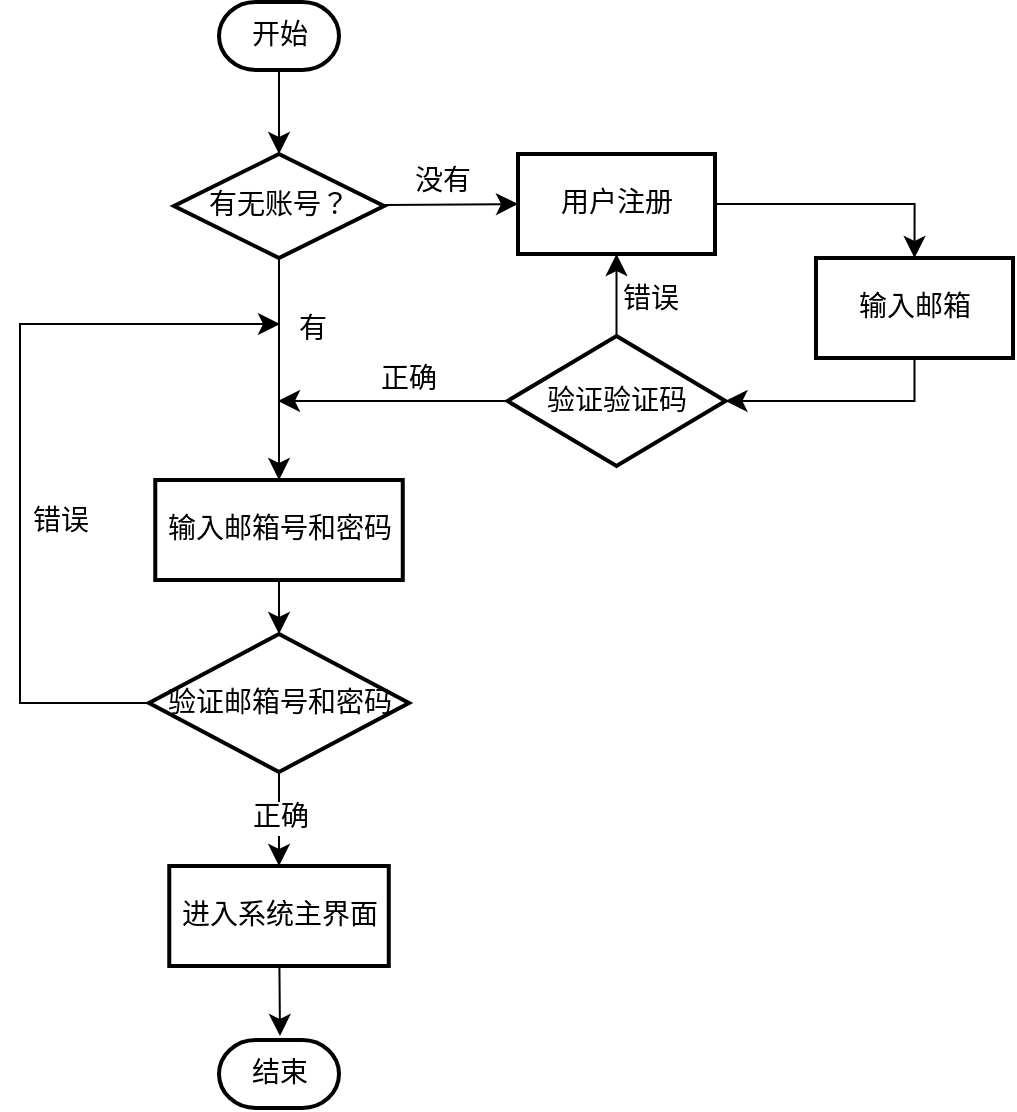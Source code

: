 <mxfile version="26.2.9">
  <diagram name="第 1 页" id="DEQJIB_DDu9PdUa7HAsH">
    <mxGraphModel dx="673" dy="818" grid="0" gridSize="10" guides="1" tooltips="1" connect="1" arrows="1" fold="1" page="1" pageScale="1" pageWidth="827" pageHeight="1169" math="0" shadow="0">
      <root>
        <mxCell id="0" />
        <mxCell id="1" parent="0" />
        <mxCell id="Obxem9QdHJMdWHJw-zHc-8" style="edgeStyle=none;curved=1;rounded=0;orthogonalLoop=1;jettySize=auto;html=1;entryX=0;entryY=0.5;entryDx=0;entryDy=0;startSize=8;endSize=8;fontFamily=宋体;fontSize=14;fontStyle=0" edge="1" parent="1" source="Obxem9QdHJMdWHJw-zHc-2" target="Obxem9QdHJMdWHJw-zHc-6">
          <mxGeometry relative="1" as="geometry" />
        </mxCell>
        <mxCell id="Obxem9QdHJMdWHJw-zHc-9" value="没有" style="edgeLabel;html=1;align=center;verticalAlign=middle;resizable=0;points=[];fontFamily=宋体;fontSize=14;fontStyle=0" vertex="1" connectable="0" parent="Obxem9QdHJMdWHJw-zHc-8">
          <mxGeometry x="-0.104" y="3" relative="1" as="geometry">
            <mxPoint x="-1" y="-9" as="offset" />
          </mxGeometry>
        </mxCell>
        <mxCell id="Obxem9QdHJMdWHJw-zHc-26" style="edgeStyle=none;curved=1;rounded=0;orthogonalLoop=1;jettySize=auto;html=1;entryX=0.5;entryY=0;entryDx=0;entryDy=0;startSize=8;endSize=8;fontFamily=宋体;fontSize=14;fontStyle=0" edge="1" parent="1" source="Obxem9QdHJMdWHJw-zHc-2" target="Obxem9QdHJMdWHJw-zHc-25">
          <mxGeometry relative="1" as="geometry" />
        </mxCell>
        <mxCell id="Obxem9QdHJMdWHJw-zHc-28" value="有" style="edgeLabel;html=1;align=center;verticalAlign=middle;resizable=0;points=[];fontFamily=宋体;fontSize=14;fontStyle=0" vertex="1" connectable="0" parent="Obxem9QdHJMdWHJw-zHc-26">
          <mxGeometry x="-0.009" y="2" relative="1" as="geometry">
            <mxPoint x="14" y="-19" as="offset" />
          </mxGeometry>
        </mxCell>
        <mxCell id="Obxem9QdHJMdWHJw-zHc-2" value="有无账号？" style="strokeWidth=2;html=1;shape=mxgraph.flowchart.decision;whiteSpace=wrap;fontFamily=宋体;fontSize=14;fontStyle=0" vertex="1" parent="1">
          <mxGeometry x="147" y="130" width="105" height="52" as="geometry" />
        </mxCell>
        <mxCell id="Obxem9QdHJMdWHJw-zHc-3" value="开始" style="strokeWidth=2;html=1;shape=mxgraph.flowchart.terminator;whiteSpace=wrap;fontFamily=宋体;fontSize=14;fontStyle=0" vertex="1" parent="1">
          <mxGeometry x="169.5" y="54" width="60" height="34" as="geometry" />
        </mxCell>
        <mxCell id="Obxem9QdHJMdWHJw-zHc-47" style="edgeStyle=orthogonalEdgeStyle;rounded=0;orthogonalLoop=1;jettySize=auto;html=1;entryX=0.5;entryY=0;entryDx=0;entryDy=0;startSize=8;endSize=8;fontSize=14;fontFamily=宋体;" edge="1" parent="1" source="Obxem9QdHJMdWHJw-zHc-6" target="Obxem9QdHJMdWHJw-zHc-15">
          <mxGeometry relative="1" as="geometry" />
        </mxCell>
        <mxCell id="Obxem9QdHJMdWHJw-zHc-6" value="用户注册" style="rounded=0;whiteSpace=wrap;html=1;absoluteArcSize=1;arcSize=14;strokeWidth=2;fontFamily=宋体;fontStyle=0;fontSize=14;" vertex="1" parent="1">
          <mxGeometry x="319" y="130" width="98.5" height="50" as="geometry" />
        </mxCell>
        <mxCell id="Obxem9QdHJMdWHJw-zHc-7" style="edgeStyle=none;curved=1;rounded=0;orthogonalLoop=1;jettySize=auto;html=1;entryX=0.5;entryY=0;entryDx=0;entryDy=0;entryPerimeter=0;startSize=8;endSize=8;fontFamily=宋体;fontSize=14;fontStyle=0" edge="1" parent="1" source="Obxem9QdHJMdWHJw-zHc-3" target="Obxem9QdHJMdWHJw-zHc-2">
          <mxGeometry relative="1" as="geometry" />
        </mxCell>
        <mxCell id="Obxem9QdHJMdWHJw-zHc-15" value="输入邮箱" style="rounded=0;whiteSpace=wrap;html=1;absoluteArcSize=1;arcSize=14;strokeWidth=2;fontFamily=宋体;fontSize=14;fontStyle=0" vertex="1" parent="1">
          <mxGeometry x="468" y="182" width="98.5" height="50" as="geometry" />
        </mxCell>
        <mxCell id="Obxem9QdHJMdWHJw-zHc-25" value="输入邮箱号和密码" style="rounded=0;whiteSpace=wrap;html=1;absoluteArcSize=1;arcSize=14;strokeWidth=2;fontFamily=宋体;fontStyle=0;fontSize=14;" vertex="1" parent="1">
          <mxGeometry x="137.63" y="293" width="123.75" height="50" as="geometry" />
        </mxCell>
        <mxCell id="Obxem9QdHJMdWHJw-zHc-37" value="正确" style="edgeStyle=none;curved=1;rounded=0;orthogonalLoop=1;jettySize=auto;html=1;entryX=0.5;entryY=0;entryDx=0;entryDy=0;startSize=8;endSize=8;fontFamily=宋体;fontSize=14;fontStyle=0" edge="1" parent="1" source="Obxem9QdHJMdWHJw-zHc-29" target="Obxem9QdHJMdWHJw-zHc-36">
          <mxGeometry relative="1" as="geometry" />
        </mxCell>
        <mxCell id="Obxem9QdHJMdWHJw-zHc-54" style="edgeStyle=orthogonalEdgeStyle;rounded=0;orthogonalLoop=1;jettySize=auto;html=1;exitX=0;exitY=0.5;exitDx=0;exitDy=0;exitPerimeter=0;startSize=8;endSize=8;fontSize=14;fontFamily=宋体;" edge="1" parent="1" source="Obxem9QdHJMdWHJw-zHc-29">
          <mxGeometry relative="1" as="geometry">
            <mxPoint x="200" y="215" as="targetPoint" />
            <Array as="points">
              <mxPoint x="70" y="405" />
              <mxPoint x="70" y="215" />
            </Array>
          </mxGeometry>
        </mxCell>
        <mxCell id="Obxem9QdHJMdWHJw-zHc-55" value="错误" style="edgeLabel;html=1;align=center;verticalAlign=middle;resizable=0;points=[];fontFamily=宋体;fontSize=14;" vertex="1" connectable="0" parent="Obxem9QdHJMdWHJw-zHc-54">
          <mxGeometry x="-0.146" relative="1" as="geometry">
            <mxPoint x="20" y="9" as="offset" />
          </mxGeometry>
        </mxCell>
        <mxCell id="Obxem9QdHJMdWHJw-zHc-29" value="验证邮箱号和密码" style="strokeWidth=2;html=1;shape=mxgraph.flowchart.decision;whiteSpace=wrap;fontFamily=宋体;fontSize=14;fontStyle=0" vertex="1" parent="1">
          <mxGeometry x="134.5" y="370" width="130" height="69" as="geometry" />
        </mxCell>
        <mxCell id="Obxem9QdHJMdWHJw-zHc-30" style="edgeStyle=none;curved=1;rounded=0;orthogonalLoop=1;jettySize=auto;html=1;entryX=0.5;entryY=0;entryDx=0;entryDy=0;entryPerimeter=0;startSize=8;endSize=8;fontFamily=宋体;fontSize=14;fontStyle=0" edge="1" parent="1" source="Obxem9QdHJMdWHJw-zHc-25" target="Obxem9QdHJMdWHJw-zHc-29">
          <mxGeometry relative="1" as="geometry" />
        </mxCell>
        <mxCell id="Obxem9QdHJMdWHJw-zHc-36" value="进入系统主界面" style="rounded=0;whiteSpace=wrap;html=1;absoluteArcSize=1;arcSize=14;strokeWidth=2;fontFamily=宋体;fontStyle=0;fontSize=14;" vertex="1" parent="1">
          <mxGeometry x="144.63" y="486" width="109.75" height="50" as="geometry" />
        </mxCell>
        <mxCell id="Obxem9QdHJMdWHJw-zHc-39" style="edgeStyle=none;curved=1;rounded=0;orthogonalLoop=1;jettySize=auto;html=1;startSize=8;endSize=8;fontFamily=宋体;fontSize=14;fontStyle=0" edge="1" parent="1" source="Obxem9QdHJMdWHJw-zHc-36">
          <mxGeometry relative="1" as="geometry">
            <mxPoint x="200" y="571" as="targetPoint" />
          </mxGeometry>
        </mxCell>
        <mxCell id="Obxem9QdHJMdWHJw-zHc-40" value="结束" style="strokeWidth=2;html=1;shape=mxgraph.flowchart.terminator;whiteSpace=wrap;fontFamily=宋体;fontSize=14;fontStyle=0" vertex="1" parent="1">
          <mxGeometry x="169.5" y="573" width="60" height="34" as="geometry" />
        </mxCell>
        <mxCell id="Obxem9QdHJMdWHJw-zHc-49" value="" style="edgeStyle=none;curved=1;rounded=0;orthogonalLoop=1;jettySize=auto;html=1;startSize=8;endSize=8;fontSize=14;fontFamily=宋体;" edge="1" parent="1" source="Obxem9QdHJMdWHJw-zHc-46" target="Obxem9QdHJMdWHJw-zHc-6">
          <mxGeometry relative="1" as="geometry" />
        </mxCell>
        <mxCell id="Obxem9QdHJMdWHJw-zHc-50" value="错误" style="edgeLabel;html=1;align=center;verticalAlign=middle;resizable=0;points=[];fontFamily=宋体;fontSize=14;" vertex="1" connectable="0" parent="Obxem9QdHJMdWHJw-zHc-49">
          <mxGeometry x="-0.073" y="-3" relative="1" as="geometry">
            <mxPoint x="13" y="1" as="offset" />
          </mxGeometry>
        </mxCell>
        <mxCell id="Obxem9QdHJMdWHJw-zHc-51" style="edgeStyle=none;curved=1;rounded=0;orthogonalLoop=1;jettySize=auto;html=1;startSize=8;endSize=8;fontSize=14;fontFamily=宋体;" edge="1" parent="1" source="Obxem9QdHJMdWHJw-zHc-46">
          <mxGeometry relative="1" as="geometry">
            <mxPoint x="199" y="253.5" as="targetPoint" />
          </mxGeometry>
        </mxCell>
        <mxCell id="Obxem9QdHJMdWHJw-zHc-52" value="正确" style="edgeLabel;html=1;align=center;verticalAlign=middle;resizable=0;points=[];fontFamily=宋体;fontSize=14;" vertex="1" connectable="0" parent="Obxem9QdHJMdWHJw-zHc-51">
          <mxGeometry x="0.006" y="1" relative="1" as="geometry">
            <mxPoint x="7" y="-12" as="offset" />
          </mxGeometry>
        </mxCell>
        <mxCell id="Obxem9QdHJMdWHJw-zHc-46" value="验证验证码" style="strokeWidth=2;html=1;shape=mxgraph.flowchart.decision;whiteSpace=wrap;fontFamily=宋体;fontSize=14;fontStyle=0" vertex="1" parent="1">
          <mxGeometry x="313.75" y="221" width="109" height="65" as="geometry" />
        </mxCell>
        <mxCell id="Obxem9QdHJMdWHJw-zHc-48" style="edgeStyle=orthogonalEdgeStyle;rounded=0;orthogonalLoop=1;jettySize=auto;html=1;entryX=1;entryY=0.5;entryDx=0;entryDy=0;entryPerimeter=0;startSize=8;endSize=8;fontSize=14;fontFamily=宋体;" edge="1" parent="1" source="Obxem9QdHJMdWHJw-zHc-15" target="Obxem9QdHJMdWHJw-zHc-46">
          <mxGeometry relative="1" as="geometry">
            <Array as="points">
              <mxPoint x="517" y="254" />
            </Array>
          </mxGeometry>
        </mxCell>
      </root>
    </mxGraphModel>
  </diagram>
</mxfile>
